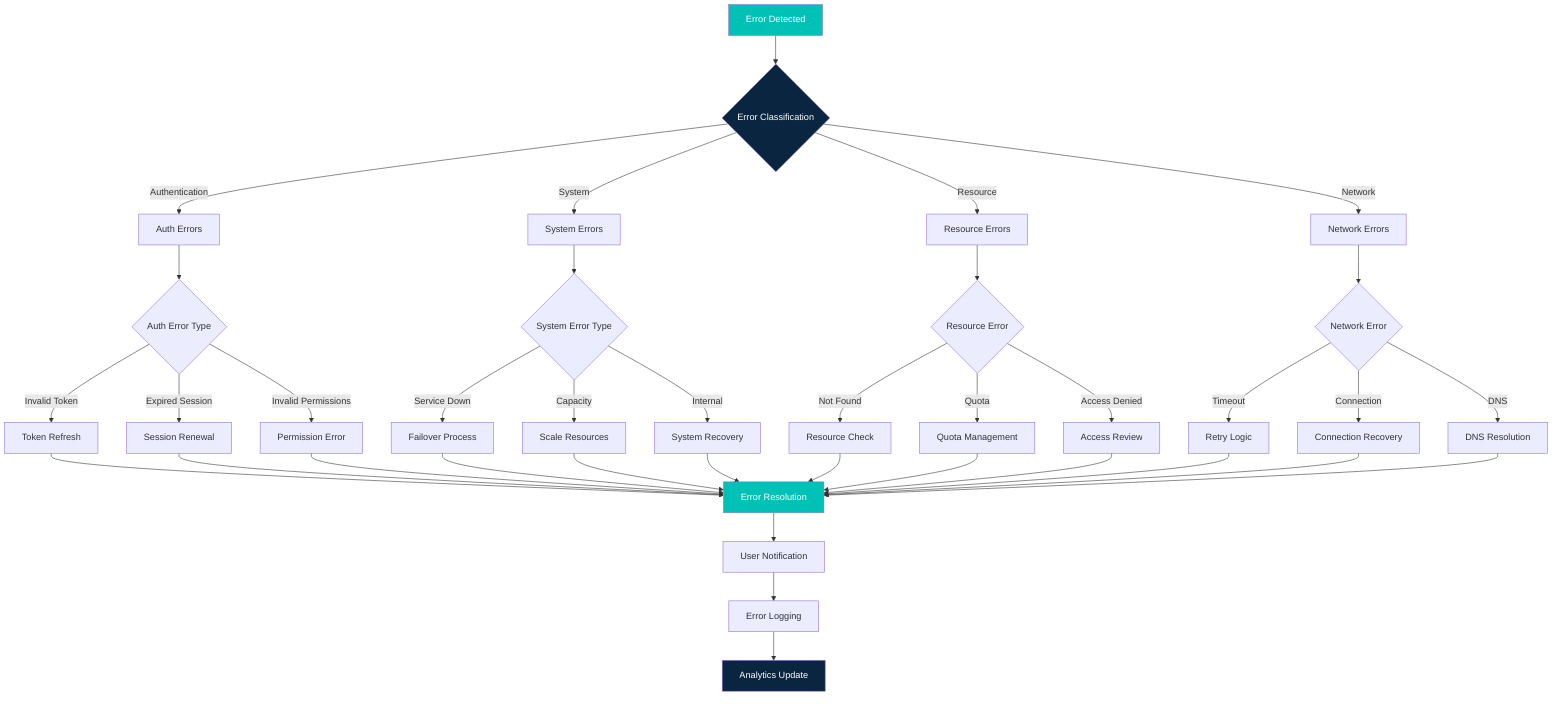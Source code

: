flowchart TD
    A[Error Detected] --> B{Error Classification}
    B -->|Authentication| C[Auth Errors]
    B -->|System| D[System Errors]
    B -->|Resource| E[Resource Errors]
    B -->|Network| F[Network Errors]
    
    C --> G{Auth Error Type}
    G -->|Invalid Token| H[Token Refresh]
    G -->|Expired Session| I[Session Renewal]
    G -->|Invalid Permissions| J[Permission Error]
    
    D --> K{System Error Type}
    K -->|Service Down| L[Failover Process]
    K -->|Capacity| M[Scale Resources]
    K -->|Internal| N[System Recovery]
    
    E --> O{Resource Error}
    O -->|Not Found| P[Resource Check]
    O -->|Quota| Q[Quota Management]
    O -->|Access Denied| R[Access Review]
    
    F --> S{Network Error}
    S -->|Timeout| T[Retry Logic]
    S -->|Connection| U[Connection Recovery]
    S -->|DNS| V[DNS Resolution]
    
    H --> W[Error Resolution]
    I --> W
    J --> W
    L --> W
    M --> W
    N --> W
    P --> W
    Q --> W
    R --> W
    T --> W
    U --> W
    V --> W
    
    W --> X[User Notification]
    X --> Y[Error Logging]
    Y --> Z[Analytics Update]
    
    style A fill:#00C1B5,color:white
    style B fill:#0A2540,color:white
    style W fill:#00C1B5,color:white
    style Z fill:#0A2540,color:white